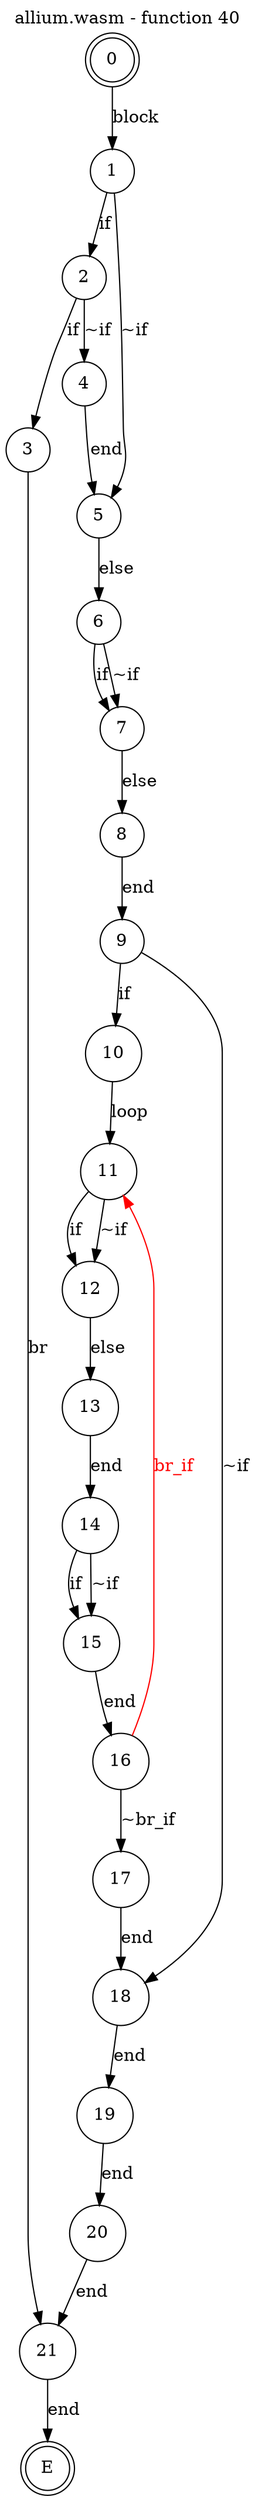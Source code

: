 digraph finite_state_machine {
    label = "allium.wasm - function 40"
    labelloc =  t
    labelfontsize = 16
    labelfontcolor = black
    labelfontname = "Helvetica"
    node [shape = doublecircle]; 0 E ;
    node [shape = circle];
    0 -> 1[label="block"];
    1 -> 2[label="if"];
    1 -> 5[label="~if"];
    2 -> 3[label="if"];
    2 -> 4[label="~if"];
    3 -> 21[label="br"];
    4 -> 5[label="end"];
    5 -> 6[label="else"];
    6 -> 7[label="if"];
    6 -> 7[label="~if"];
    7 -> 8[label="else"];
    8 -> 9[label="end"];
    9 -> 10[label="if"];
    9 -> 18[label="~if"];
    10 -> 11[label="loop"];
    11 -> 12[label="if"];
    11 -> 12[label="~if"];
    12 -> 13[label="else"];
    13 -> 14[label="end"];
    14 -> 15[label="if"];
    14 -> 15[label="~if"];
    15 -> 16[label="end"];
    16 -> 17[label="~br_if"];
    16 -> 11[color="red" fontcolor="red" label="br_if"];
    17 -> 18[label="end"];
    18 -> 19[label="end"];
    19 -> 20[label="end"];
    20 -> 21[label="end"];
    21 -> E[label="end"];
}
